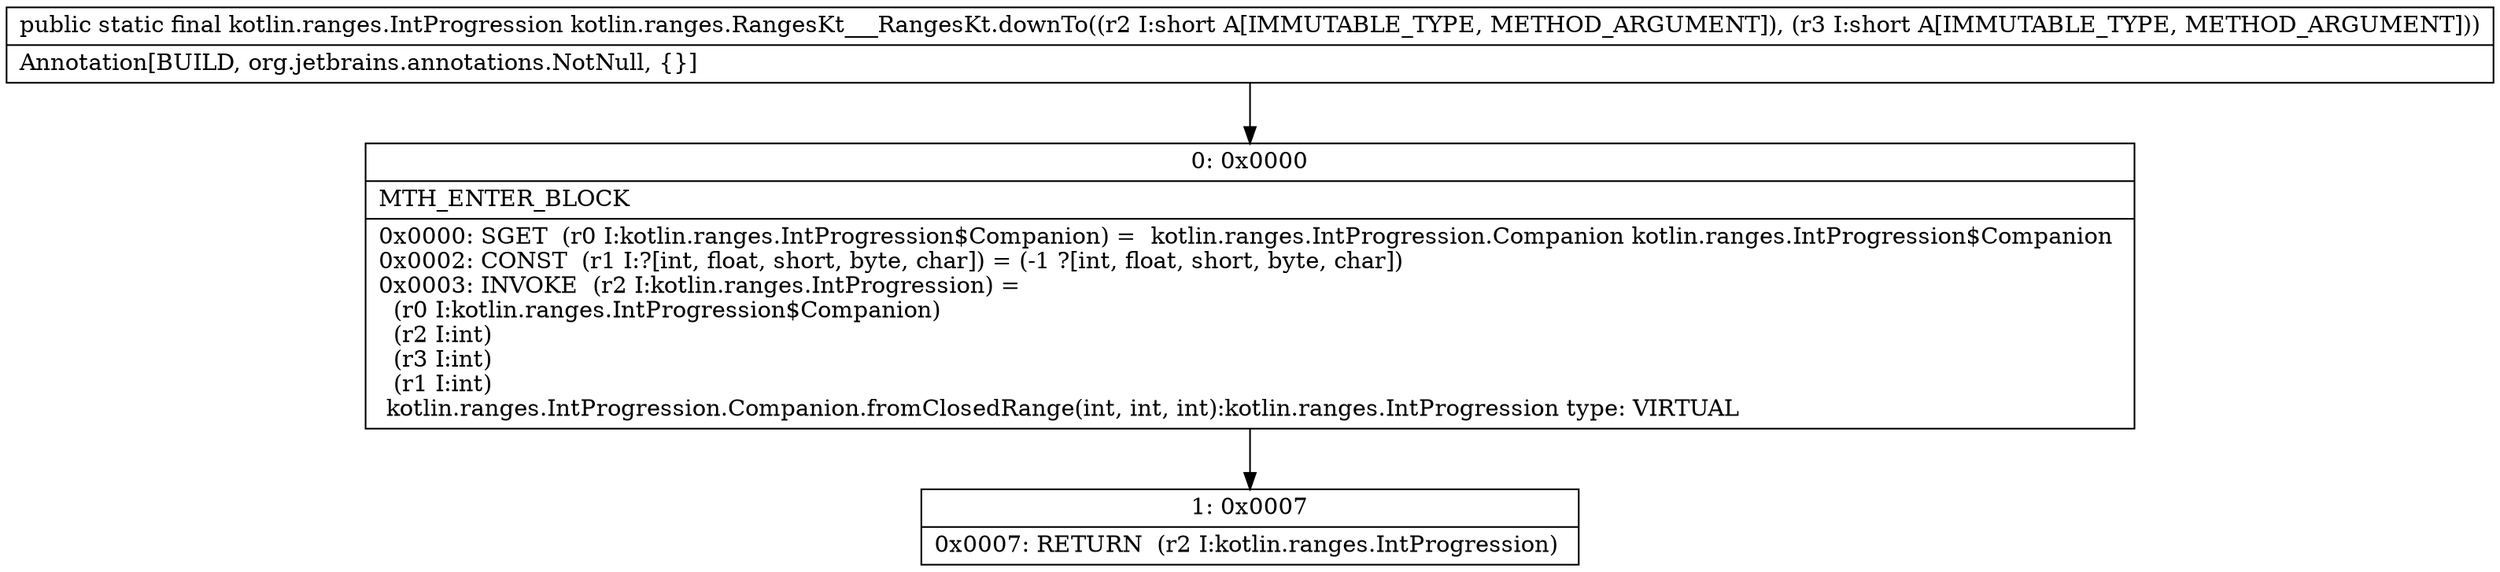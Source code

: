 digraph "CFG forkotlin.ranges.RangesKt___RangesKt.downTo(SS)Lkotlin\/ranges\/IntProgression;" {
Node_0 [shape=record,label="{0\:\ 0x0000|MTH_ENTER_BLOCK\l|0x0000: SGET  (r0 I:kotlin.ranges.IntProgression$Companion) =  kotlin.ranges.IntProgression.Companion kotlin.ranges.IntProgression$Companion \l0x0002: CONST  (r1 I:?[int, float, short, byte, char]) = (\-1 ?[int, float, short, byte, char]) \l0x0003: INVOKE  (r2 I:kotlin.ranges.IntProgression) = \l  (r0 I:kotlin.ranges.IntProgression$Companion)\l  (r2 I:int)\l  (r3 I:int)\l  (r1 I:int)\l kotlin.ranges.IntProgression.Companion.fromClosedRange(int, int, int):kotlin.ranges.IntProgression type: VIRTUAL \l}"];
Node_1 [shape=record,label="{1\:\ 0x0007|0x0007: RETURN  (r2 I:kotlin.ranges.IntProgression) \l}"];
MethodNode[shape=record,label="{public static final kotlin.ranges.IntProgression kotlin.ranges.RangesKt___RangesKt.downTo((r2 I:short A[IMMUTABLE_TYPE, METHOD_ARGUMENT]), (r3 I:short A[IMMUTABLE_TYPE, METHOD_ARGUMENT]))  | Annotation[BUILD, org.jetbrains.annotations.NotNull, \{\}]\l}"];
MethodNode -> Node_0;
Node_0 -> Node_1;
}

